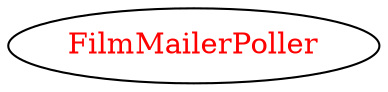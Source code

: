 digraph dependencyGraph {
 concentrate=true;
 ranksep="2.0";
 rankdir="LR"; 
 splines="ortho";
"FilmMailerPoller" [fontcolor="red"];
}